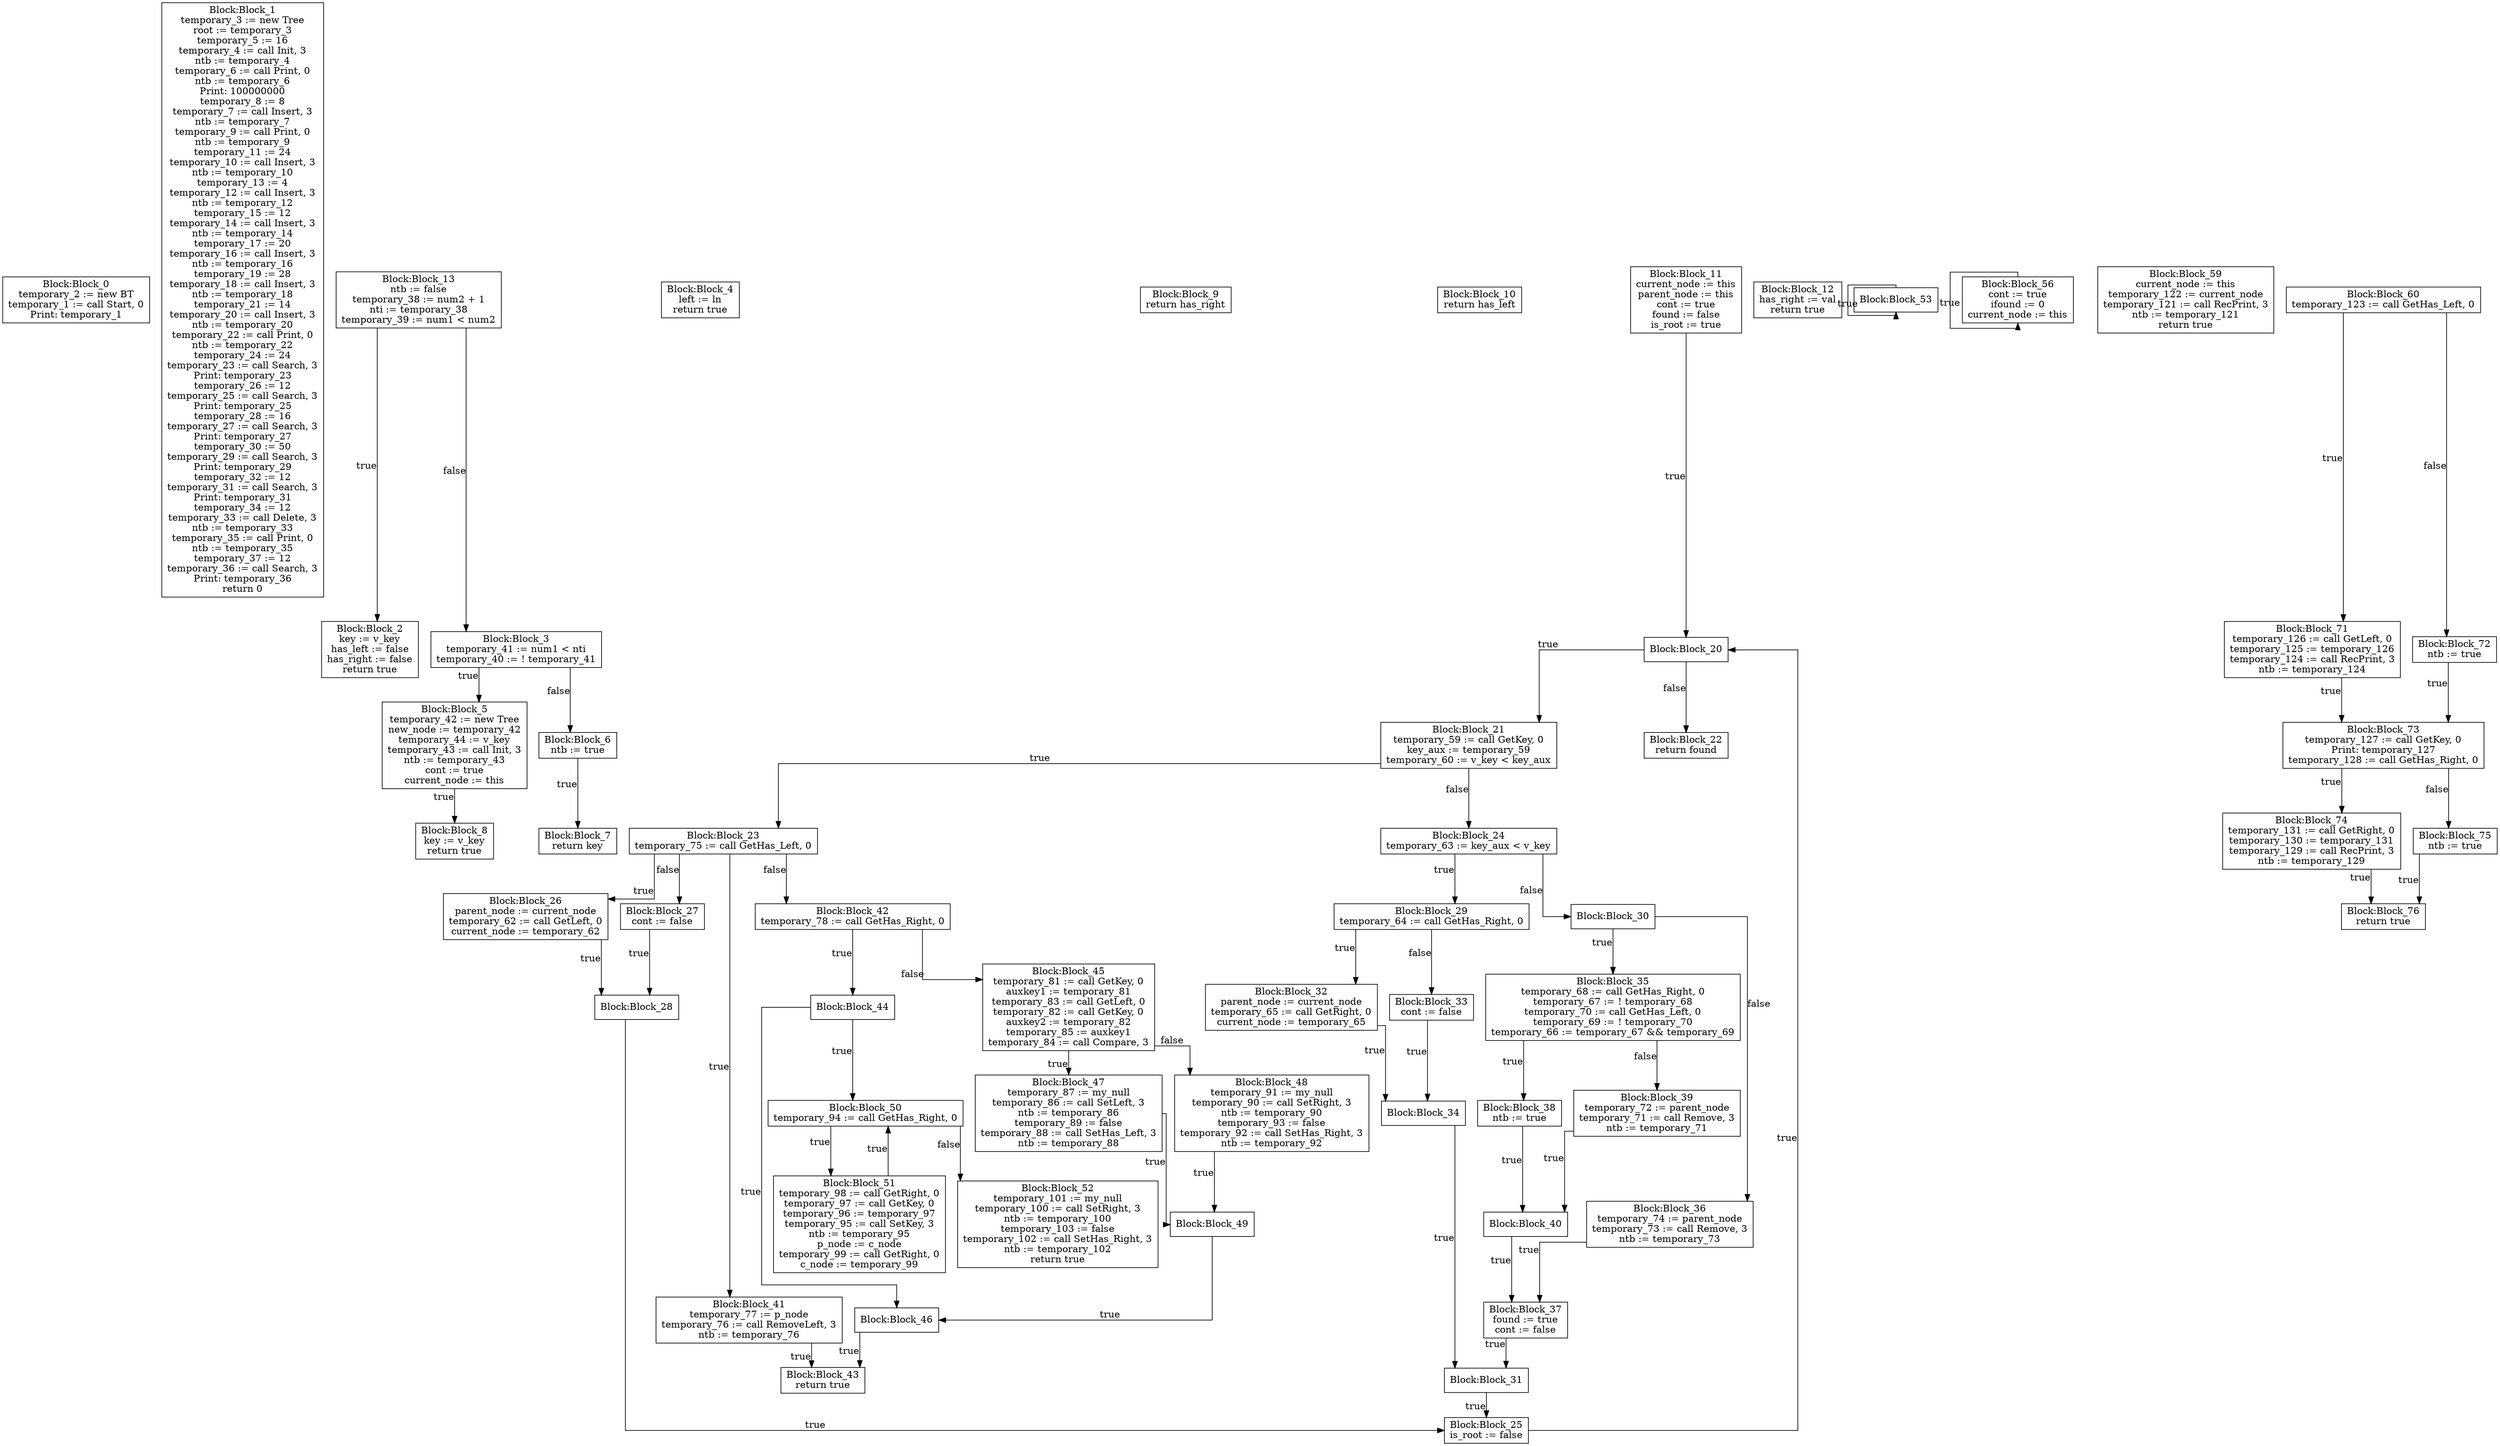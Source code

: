 digraph {
graph [ splines = ortho ]
	node [ shape = box ];
Block_0 [label="Block:Block_0
temporary_2 := new BT
temporary_1 := call Start, 0
Print: temporary_1"];
Block_1 [label="Block:Block_1
temporary_3 := new Tree
root := temporary_3
temporary_5 := 16
temporary_4 := call Init, 3
ntb := temporary_4
temporary_6 := call Print, 0
ntb := temporary_6
Print: 100000000
temporary_8 := 8
temporary_7 := call Insert, 3
ntb := temporary_7
temporary_9 := call Print, 0
ntb := temporary_9
temporary_11 := 24
temporary_10 := call Insert, 3
ntb := temporary_10
temporary_13 := 4
temporary_12 := call Insert, 3
ntb := temporary_12
temporary_15 := 12
temporary_14 := call Insert, 3
ntb := temporary_14
temporary_17 := 20
temporary_16 := call Insert, 3
ntb := temporary_16
temporary_19 := 28
temporary_18 := call Insert, 3
ntb := temporary_18
temporary_21 := 14
temporary_20 := call Insert, 3
ntb := temporary_20
temporary_22 := call Print, 0
ntb := temporary_22
temporary_24 := 24
temporary_23 := call Search, 3
Print: temporary_23
temporary_26 := 12
temporary_25 := call Search, 3
Print: temporary_25
temporary_28 := 16
temporary_27 := call Search, 3
Print: temporary_27
temporary_30 := 50
temporary_29 := call Search, 3
Print: temporary_29
temporary_32 := 12
temporary_31 := call Search, 3
Print: temporary_31
temporary_34 := 12
temporary_33 := call Delete, 3
ntb := temporary_33
temporary_35 := call Print, 0
ntb := temporary_35
temporary_37 := 12
temporary_36 := call Search, 3
Print: temporary_36
return 0"];
Block_2 [label="Block:Block_2
key := v_key
has_left := false
has_right := false
return true"];
Block_3 [label="Block:Block_3
right := rn
return true"];
Block_4 [label="Block:Block_4
left := ln
return true"];
Block_5 [label="Block:Block_5
return right"];
Block_6 [label="Block:Block_6
return left"];
Block_7 [label="Block:Block_7
return key"];
Block_8 [label="Block:Block_8
key := v_key
return true"];
Block_9 [label="Block:Block_9
return has_right"];
Block_10 [label="Block:Block_10
return has_left"];
Block_11 [label="Block:Block_11
has_left := val
return true"];
Block_12 [label="Block:Block_12
has_right := val
return true"];
Block_13 [label="Block:Block_13
ntb := false
temporary_38 := num2 + 1
nti := temporary_38
temporary_39 := num1 < num2"];
Block_13 -> Block_2 [xlabel = "true"]
Block_13 -> Block_3 [xlabel = "false"]
Block_3 [label="Block:Block_3
temporary_41 := num1 < nti
temporary_40 := ! temporary_41"];
Block_3 -> Block_5 [xlabel = "true"]
Block_3 -> Block_6 [xlabel = "false"]
Block_6 [label="Block:Block_6
ntb := true"];
Block_6 -> Block_7 [xlabel = "true"]
Block_5 [label="Block:Block_5
temporary_42 := new Tree
new_node := temporary_42
temporary_44 := v_key
temporary_43 := call Init, 3
ntb := temporary_43
cont := true
current_node := this"];
Block_5 -> Block_8 [xlabel = "true"]
Block_11 [label="Block:Block_11
current_node := this
parent_node := this
cont := true
found := false
is_root := true"];
Block_11 -> Block_20 [xlabel = "true"]
Block_20 [label="Block:Block_20"];
Block_20 -> Block_21 [xlabel = "true"]
Block_21 [label="Block:Block_21
temporary_59 := call GetKey, 0
key_aux := temporary_59
temporary_60 := v_key < key_aux"];
Block_21 -> Block_23 [xlabel = "true"]
Block_23 [label="Block:Block_23
temporary_61 := call GetHas_Left, 0"];
Block_23 -> Block_26 [xlabel = "true"]
Block_26 [label="Block:Block_26
parent_node := current_node
temporary_62 := call GetLeft, 0
current_node := temporary_62"];
Block_26 -> Block_28 [xlabel = "true"]
Block_28 [label="Block:Block_28"];
Block_28 -> Block_25 [xlabel = "true"]
Block_25 [label="Block:Block_25
is_root := false"];
Block_25 -> Block_20 [xlabel = "true"]
Block_23 -> Block_27 [xlabel = "false"]
Block_27 [label="Block:Block_27
cont := false"];
Block_27 -> Block_28 [xlabel = "true"]
Block_21 -> Block_24 [xlabel = "false"]
Block_24 [label="Block:Block_24
temporary_63 := key_aux < v_key"];
Block_24 -> Block_29 [xlabel = "true"]
Block_29 [label="Block:Block_29
temporary_64 := call GetHas_Right, 0"];
Block_29 -> Block_32 [xlabel = "true"]
Block_32 [label="Block:Block_32
parent_node := current_node
temporary_65 := call GetRight, 0
current_node := temporary_65"];
Block_32 -> Block_34 [xlabel = "true"]
Block_34 [label="Block:Block_34"];
Block_34 -> Block_31 [xlabel = "true"]
Block_31 [label="Block:Block_31"];
Block_31 -> Block_25 [xlabel = "true"]
Block_29 -> Block_33 [xlabel = "false"]
Block_33 [label="Block:Block_33
cont := false"];
Block_33 -> Block_34 [xlabel = "true"]
Block_24 -> Block_30 [xlabel = "false"]
Block_30 [label="Block:Block_30"];
Block_30 -> Block_35 [xlabel = "true"]
Block_35 [label="Block:Block_35
temporary_68 := call GetHas_Right, 0
temporary_67 := ! temporary_68
temporary_70 := call GetHas_Left, 0
temporary_69 := ! temporary_70
temporary_66 := temporary_67 && temporary_69"];
Block_35 -> Block_38 [xlabel = "true"]
Block_38 [label="Block:Block_38
ntb := true"];
Block_38 -> Block_40 [xlabel = "true"]
Block_40 [label="Block:Block_40"];
Block_40 -> Block_37 [xlabel = "true"]
Block_37 [label="Block:Block_37
found := true
cont := false"];
Block_37 -> Block_31 [xlabel = "true"]
Block_35 -> Block_39 [xlabel = "false"]
Block_39 [label="Block:Block_39
temporary_72 := parent_node
temporary_71 := call Remove, 3
ntb := temporary_71"];
Block_39 -> Block_40 [xlabel = "true"]
Block_30 -> Block_36 [xlabel = "false"]
Block_36 [label="Block:Block_36
temporary_74 := parent_node
temporary_73 := call Remove, 3
ntb := temporary_73"];
Block_36 -> Block_37 [xlabel = "true"]
Block_20 -> Block_22 [xlabel = "false"]
Block_22 [label="Block:Block_22
return found"];
Block_23 [label="Block:Block_23
temporary_75 := call GetHas_Left, 0"];
Block_23 -> Block_41 [xlabel = "true"]
Block_41 [label="Block:Block_41
temporary_77 := p_node
temporary_76 := call RemoveLeft, 3
ntb := temporary_76"];
Block_41 -> Block_43 [xlabel = "true"]
Block_43 [label="Block:Block_43
return true"];
Block_23 -> Block_42 [xlabel = "false"]
Block_42 [label="Block:Block_42
temporary_78 := call GetHas_Right, 0"];
Block_42 -> Block_44 [xlabel = "true"]
Block_44 [label="Block:Block_44
temporary_80 := p_node
temporary_79 := call RemoveRight, 3
ntb := temporary_79"];
Block_44 -> Block_46 [xlabel = "true"]
Block_46 [label="Block:Block_46"];
Block_46 -> Block_43 [xlabel = "true"]
Block_42 -> Block_45 [xlabel = "false"]
Block_45 [label="Block:Block_45
temporary_81 := call GetKey, 0
auxkey1 := temporary_81
temporary_83 := call GetLeft, 0
temporary_82 := call GetKey, 0
auxkey2 := temporary_82
temporary_85 := auxkey1
temporary_84 := call Compare, 3"];
Block_45 -> Block_47 [xlabel = "true"]
Block_47 [label="Block:Block_47
temporary_87 := my_null
temporary_86 := call SetLeft, 3
ntb := temporary_86
temporary_89 := false
temporary_88 := call SetHas_Left, 3
ntb := temporary_88"];
Block_47 -> Block_49 [xlabel = "true"]
Block_49 [label="Block:Block_49"];
Block_49 -> Block_46 [xlabel = "true"]
Block_45 -> Block_48 [xlabel = "false"]
Block_48 [label="Block:Block_48
temporary_91 := my_null
temporary_90 := call SetRight, 3
ntb := temporary_90
temporary_93 := false
temporary_92 := call SetHas_Right, 3
ntb := temporary_92"];
Block_48 -> Block_49 [xlabel = "true"]
Block_44 [label="Block:Block_44"];
Block_44 -> Block_50 [xlabel = "true"]
Block_50 [label="Block:Block_50
temporary_94 := call GetHas_Right, 0"];
Block_50 -> Block_51 [xlabel = "true"]
Block_51 [label="Block:Block_51
temporary_98 := call GetRight, 0
temporary_97 := call GetKey, 0
temporary_96 := temporary_97
temporary_95 := call SetKey, 3
ntb := temporary_95
p_node := c_node
temporary_99 := call GetRight, 0
c_node := temporary_99"];
Block_51 -> Block_50 [xlabel = "true"]
Block_50 -> Block_52 [xlabel = "false"]
Block_52 [label="Block:Block_52
temporary_101 := my_null
temporary_100 := call SetRight, 3
ntb := temporary_100
temporary_103 := false
temporary_102 := call SetHas_Right, 3
ntb := temporary_102
return true"];
Block_53 [label="Block:Block_53"];
Block_53 -> Block_53 [xlabel = "true"]
Block_56 [label="Block:Block_56
cont := true
ifound := 0
current_node := this"];
Block_56 -> Block_56 [xlabel = "true"]
Block_59 [label="Block:Block_59
current_node := this
temporary_122 := current_node
temporary_121 := call RecPrint, 3
ntb := temporary_121
return true"];
Block_60 [label="Block:Block_60
temporary_123 := call GetHas_Left, 0"];
Block_60 -> Block_71 [xlabel = "true"]
Block_71 [label="Block:Block_71
temporary_126 := call GetLeft, 0
temporary_125 := temporary_126
temporary_124 := call RecPrint, 3
ntb := temporary_124"];
Block_71 -> Block_73 [xlabel = "true"]
Block_73 [label="Block:Block_73
temporary_127 := call GetKey, 0
Print: temporary_127
temporary_128 := call GetHas_Right, 0"];
Block_73 -> Block_74 [xlabel = "true"]
Block_74 [label="Block:Block_74
temporary_131 := call GetRight, 0
temporary_130 := temporary_131
temporary_129 := call RecPrint, 3
ntb := temporary_129"];
Block_74 -> Block_76 [xlabel = "true"]
Block_76 [label="Block:Block_76
return true"];
Block_73 -> Block_75 [xlabel = "false"]
Block_75 [label="Block:Block_75
ntb := true"];
Block_75 -> Block_76 [xlabel = "true"]
Block_60 -> Block_72 [xlabel = "false"]
Block_72 [label="Block:Block_72
ntb := true"];
Block_72 -> Block_73 [xlabel = "true"]
}
